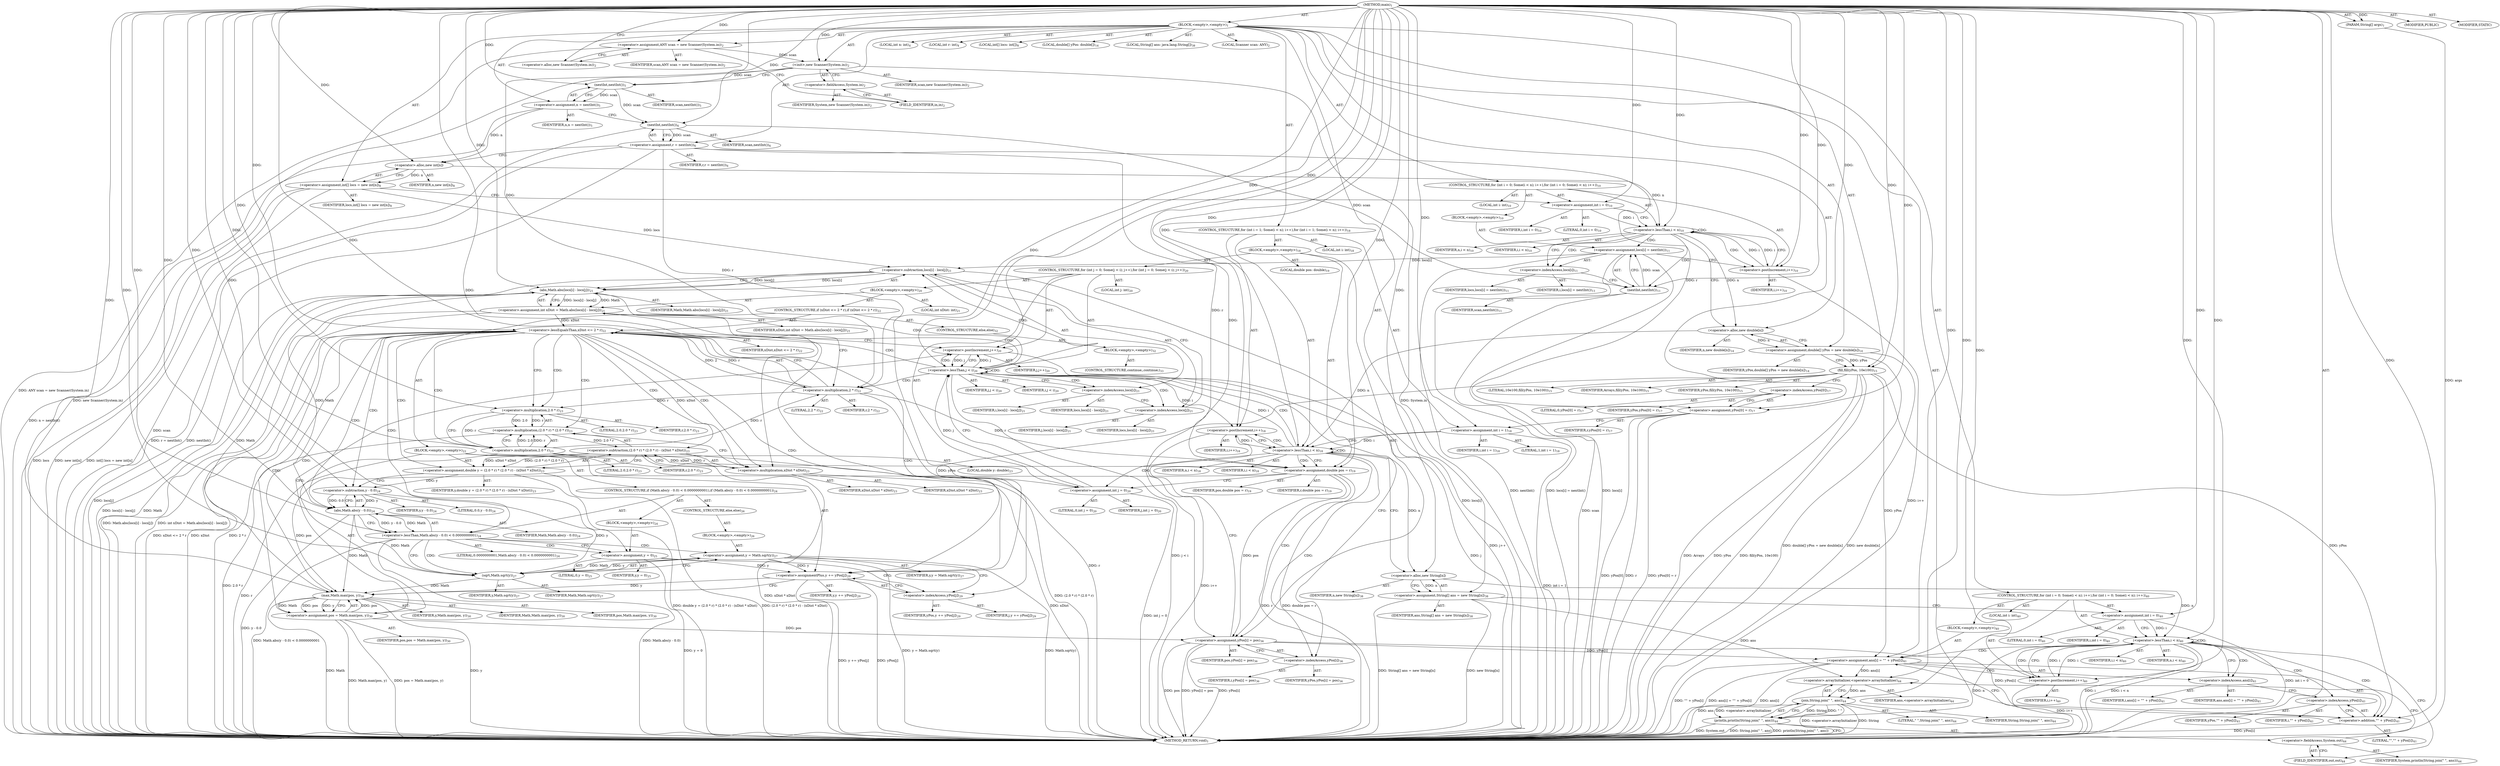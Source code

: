 digraph "main" {  
"19" [label = <(METHOD,main)<SUB>1</SUB>> ]
"20" [label = <(PARAM,String[] args)<SUB>1</SUB>> ]
"21" [label = <(BLOCK,&lt;empty&gt;,&lt;empty&gt;)<SUB>1</SUB>> ]
"4" [label = <(LOCAL,Scanner scan: ANY)<SUB>2</SUB>> ]
"22" [label = <(&lt;operator&gt;.assignment,ANY scan = new Scanner(System.in))<SUB>2</SUB>> ]
"23" [label = <(IDENTIFIER,scan,ANY scan = new Scanner(System.in))<SUB>2</SUB>> ]
"24" [label = <(&lt;operator&gt;.alloc,new Scanner(System.in))<SUB>2</SUB>> ]
"25" [label = <(&lt;init&gt;,new Scanner(System.in))<SUB>2</SUB>> ]
"3" [label = <(IDENTIFIER,scan,new Scanner(System.in))<SUB>2</SUB>> ]
"26" [label = <(&lt;operator&gt;.fieldAccess,System.in)<SUB>2</SUB>> ]
"27" [label = <(IDENTIFIER,System,new Scanner(System.in))<SUB>2</SUB>> ]
"28" [label = <(FIELD_IDENTIFIER,in,in)<SUB>2</SUB>> ]
"29" [label = <(LOCAL,int n: int)<SUB>4</SUB>> ]
"30" [label = <(LOCAL,int r: int)<SUB>4</SUB>> ]
"31" [label = <(&lt;operator&gt;.assignment,n = nextInt())<SUB>5</SUB>> ]
"32" [label = <(IDENTIFIER,n,n = nextInt())<SUB>5</SUB>> ]
"33" [label = <(nextInt,nextInt())<SUB>5</SUB>> ]
"34" [label = <(IDENTIFIER,scan,nextInt())<SUB>5</SUB>> ]
"35" [label = <(&lt;operator&gt;.assignment,r = nextInt())<SUB>6</SUB>> ]
"36" [label = <(IDENTIFIER,r,r = nextInt())<SUB>6</SUB>> ]
"37" [label = <(nextInt,nextInt())<SUB>6</SUB>> ]
"38" [label = <(IDENTIFIER,scan,nextInt())<SUB>6</SUB>> ]
"39" [label = <(LOCAL,int[] locs: int[])<SUB>8</SUB>> ]
"40" [label = <(&lt;operator&gt;.assignment,int[] locs = new int[n])<SUB>8</SUB>> ]
"41" [label = <(IDENTIFIER,locs,int[] locs = new int[n])<SUB>8</SUB>> ]
"42" [label = <(&lt;operator&gt;.alloc,new int[n])> ]
"43" [label = <(IDENTIFIER,n,new int[n])<SUB>8</SUB>> ]
"44" [label = <(CONTROL_STRUCTURE,for (int i = 0; Some(i &lt; n); i++),for (int i = 0; Some(i &lt; n); i++))<SUB>10</SUB>> ]
"45" [label = <(LOCAL,int i: int)<SUB>10</SUB>> ]
"46" [label = <(&lt;operator&gt;.assignment,int i = 0)<SUB>10</SUB>> ]
"47" [label = <(IDENTIFIER,i,int i = 0)<SUB>10</SUB>> ]
"48" [label = <(LITERAL,0,int i = 0)<SUB>10</SUB>> ]
"49" [label = <(&lt;operator&gt;.lessThan,i &lt; n)<SUB>10</SUB>> ]
"50" [label = <(IDENTIFIER,i,i &lt; n)<SUB>10</SUB>> ]
"51" [label = <(IDENTIFIER,n,i &lt; n)<SUB>10</SUB>> ]
"52" [label = <(&lt;operator&gt;.postIncrement,i++)<SUB>10</SUB>> ]
"53" [label = <(IDENTIFIER,i,i++)<SUB>10</SUB>> ]
"54" [label = <(BLOCK,&lt;empty&gt;,&lt;empty&gt;)<SUB>10</SUB>> ]
"55" [label = <(&lt;operator&gt;.assignment,locs[i] = nextInt())<SUB>11</SUB>> ]
"56" [label = <(&lt;operator&gt;.indexAccess,locs[i])<SUB>11</SUB>> ]
"57" [label = <(IDENTIFIER,locs,locs[i] = nextInt())<SUB>11</SUB>> ]
"58" [label = <(IDENTIFIER,i,locs[i] = nextInt())<SUB>11</SUB>> ]
"59" [label = <(nextInt,nextInt())<SUB>11</SUB>> ]
"60" [label = <(IDENTIFIER,scan,nextInt())<SUB>11</SUB>> ]
"61" [label = <(LOCAL,double[] yPos: double[])<SUB>14</SUB>> ]
"62" [label = <(&lt;operator&gt;.assignment,double[] yPos = new double[n])<SUB>14</SUB>> ]
"63" [label = <(IDENTIFIER,yPos,double[] yPos = new double[n])<SUB>14</SUB>> ]
"64" [label = <(&lt;operator&gt;.alloc,new double[n])> ]
"65" [label = <(IDENTIFIER,n,new double[n])<SUB>14</SUB>> ]
"66" [label = <(fill,fill(yPos, 10e100))<SUB>15</SUB>> ]
"67" [label = <(IDENTIFIER,Arrays,fill(yPos, 10e100))<SUB>15</SUB>> ]
"68" [label = <(IDENTIFIER,yPos,fill(yPos, 10e100))<SUB>15</SUB>> ]
"69" [label = <(LITERAL,10e100,fill(yPos, 10e100))<SUB>15</SUB>> ]
"70" [label = <(&lt;operator&gt;.assignment,yPos[0] = r)<SUB>17</SUB>> ]
"71" [label = <(&lt;operator&gt;.indexAccess,yPos[0])<SUB>17</SUB>> ]
"72" [label = <(IDENTIFIER,yPos,yPos[0] = r)<SUB>17</SUB>> ]
"73" [label = <(LITERAL,0,yPos[0] = r)<SUB>17</SUB>> ]
"74" [label = <(IDENTIFIER,r,yPos[0] = r)<SUB>17</SUB>> ]
"75" [label = <(CONTROL_STRUCTURE,for (int i = 1; Some(i &lt; n); i++),for (int i = 1; Some(i &lt; n); i++))<SUB>18</SUB>> ]
"76" [label = <(LOCAL,int i: int)<SUB>18</SUB>> ]
"77" [label = <(&lt;operator&gt;.assignment,int i = 1)<SUB>18</SUB>> ]
"78" [label = <(IDENTIFIER,i,int i = 1)<SUB>18</SUB>> ]
"79" [label = <(LITERAL,1,int i = 1)<SUB>18</SUB>> ]
"80" [label = <(&lt;operator&gt;.lessThan,i &lt; n)<SUB>18</SUB>> ]
"81" [label = <(IDENTIFIER,i,i &lt; n)<SUB>18</SUB>> ]
"82" [label = <(IDENTIFIER,n,i &lt; n)<SUB>18</SUB>> ]
"83" [label = <(&lt;operator&gt;.postIncrement,i++)<SUB>18</SUB>> ]
"84" [label = <(IDENTIFIER,i,i++)<SUB>18</SUB>> ]
"85" [label = <(BLOCK,&lt;empty&gt;,&lt;empty&gt;)<SUB>18</SUB>> ]
"86" [label = <(LOCAL,double pos: double)<SUB>19</SUB>> ]
"87" [label = <(&lt;operator&gt;.assignment,double pos = r)<SUB>19</SUB>> ]
"88" [label = <(IDENTIFIER,pos,double pos = r)<SUB>19</SUB>> ]
"89" [label = <(IDENTIFIER,r,double pos = r)<SUB>19</SUB>> ]
"90" [label = <(CONTROL_STRUCTURE,for (int j = 0; Some(j &lt; i); j++),for (int j = 0; Some(j &lt; i); j++))<SUB>20</SUB>> ]
"91" [label = <(LOCAL,int j: int)<SUB>20</SUB>> ]
"92" [label = <(&lt;operator&gt;.assignment,int j = 0)<SUB>20</SUB>> ]
"93" [label = <(IDENTIFIER,j,int j = 0)<SUB>20</SUB>> ]
"94" [label = <(LITERAL,0,int j = 0)<SUB>20</SUB>> ]
"95" [label = <(&lt;operator&gt;.lessThan,j &lt; i)<SUB>20</SUB>> ]
"96" [label = <(IDENTIFIER,j,j &lt; i)<SUB>20</SUB>> ]
"97" [label = <(IDENTIFIER,i,j &lt; i)<SUB>20</SUB>> ]
"98" [label = <(&lt;operator&gt;.postIncrement,j++)<SUB>20</SUB>> ]
"99" [label = <(IDENTIFIER,j,j++)<SUB>20</SUB>> ]
"100" [label = <(BLOCK,&lt;empty&gt;,&lt;empty&gt;)<SUB>20</SUB>> ]
"101" [label = <(LOCAL,int xDist: int)<SUB>21</SUB>> ]
"102" [label = <(&lt;operator&gt;.assignment,int xDist = Math.abs(locs[i] - locs[j]))<SUB>21</SUB>> ]
"103" [label = <(IDENTIFIER,xDist,int xDist = Math.abs(locs[i] - locs[j]))<SUB>21</SUB>> ]
"104" [label = <(abs,Math.abs(locs[i] - locs[j]))<SUB>21</SUB>> ]
"105" [label = <(IDENTIFIER,Math,Math.abs(locs[i] - locs[j]))<SUB>21</SUB>> ]
"106" [label = <(&lt;operator&gt;.subtraction,locs[i] - locs[j])<SUB>21</SUB>> ]
"107" [label = <(&lt;operator&gt;.indexAccess,locs[i])<SUB>21</SUB>> ]
"108" [label = <(IDENTIFIER,locs,locs[i] - locs[j])<SUB>21</SUB>> ]
"109" [label = <(IDENTIFIER,i,locs[i] - locs[j])<SUB>21</SUB>> ]
"110" [label = <(&lt;operator&gt;.indexAccess,locs[j])<SUB>21</SUB>> ]
"111" [label = <(IDENTIFIER,locs,locs[i] - locs[j])<SUB>21</SUB>> ]
"112" [label = <(IDENTIFIER,j,locs[i] - locs[j])<SUB>21</SUB>> ]
"113" [label = <(CONTROL_STRUCTURE,if (xDist &lt;= 2 * r),if (xDist &lt;= 2 * r))<SUB>22</SUB>> ]
"114" [label = <(&lt;operator&gt;.lessEqualsThan,xDist &lt;= 2 * r)<SUB>22</SUB>> ]
"115" [label = <(IDENTIFIER,xDist,xDist &lt;= 2 * r)<SUB>22</SUB>> ]
"116" [label = <(&lt;operator&gt;.multiplication,2 * r)<SUB>22</SUB>> ]
"117" [label = <(LITERAL,2,2 * r)<SUB>22</SUB>> ]
"118" [label = <(IDENTIFIER,r,2 * r)<SUB>22</SUB>> ]
"119" [label = <(BLOCK,&lt;empty&gt;,&lt;empty&gt;)<SUB>22</SUB>> ]
"120" [label = <(LOCAL,double y: double)<SUB>23</SUB>> ]
"121" [label = <(&lt;operator&gt;.assignment,double y = (2.0 * r) * (2.0 * r) - (xDist * xDist))<SUB>23</SUB>> ]
"122" [label = <(IDENTIFIER,y,double y = (2.0 * r) * (2.0 * r) - (xDist * xDist))<SUB>23</SUB>> ]
"123" [label = <(&lt;operator&gt;.subtraction,(2.0 * r) * (2.0 * r) - (xDist * xDist))<SUB>23</SUB>> ]
"124" [label = <(&lt;operator&gt;.multiplication,(2.0 * r) * (2.0 * r))<SUB>23</SUB>> ]
"125" [label = <(&lt;operator&gt;.multiplication,2.0 * r)<SUB>23</SUB>> ]
"126" [label = <(LITERAL,2.0,2.0 * r)<SUB>23</SUB>> ]
"127" [label = <(IDENTIFIER,r,2.0 * r)<SUB>23</SUB>> ]
"128" [label = <(&lt;operator&gt;.multiplication,2.0 * r)<SUB>23</SUB>> ]
"129" [label = <(LITERAL,2.0,2.0 * r)<SUB>23</SUB>> ]
"130" [label = <(IDENTIFIER,r,2.0 * r)<SUB>23</SUB>> ]
"131" [label = <(&lt;operator&gt;.multiplication,xDist * xDist)<SUB>23</SUB>> ]
"132" [label = <(IDENTIFIER,xDist,xDist * xDist)<SUB>23</SUB>> ]
"133" [label = <(IDENTIFIER,xDist,xDist * xDist)<SUB>23</SUB>> ]
"134" [label = <(CONTROL_STRUCTURE,if (Math.abs(y - 0.0) &lt; 0.0000000001),if (Math.abs(y - 0.0) &lt; 0.0000000001))<SUB>24</SUB>> ]
"135" [label = <(&lt;operator&gt;.lessThan,Math.abs(y - 0.0) &lt; 0.0000000001)<SUB>24</SUB>> ]
"136" [label = <(abs,Math.abs(y - 0.0))<SUB>24</SUB>> ]
"137" [label = <(IDENTIFIER,Math,Math.abs(y - 0.0))<SUB>24</SUB>> ]
"138" [label = <(&lt;operator&gt;.subtraction,y - 0.0)<SUB>24</SUB>> ]
"139" [label = <(IDENTIFIER,y,y - 0.0)<SUB>24</SUB>> ]
"140" [label = <(LITERAL,0.0,y - 0.0)<SUB>24</SUB>> ]
"141" [label = <(LITERAL,0.0000000001,Math.abs(y - 0.0) &lt; 0.0000000001)<SUB>24</SUB>> ]
"142" [label = <(BLOCK,&lt;empty&gt;,&lt;empty&gt;)<SUB>24</SUB>> ]
"143" [label = <(&lt;operator&gt;.assignment,y = 0)<SUB>25</SUB>> ]
"144" [label = <(IDENTIFIER,y,y = 0)<SUB>25</SUB>> ]
"145" [label = <(LITERAL,0,y = 0)<SUB>25</SUB>> ]
"146" [label = <(CONTROL_STRUCTURE,else,else)<SUB>26</SUB>> ]
"147" [label = <(BLOCK,&lt;empty&gt;,&lt;empty&gt;)<SUB>26</SUB>> ]
"148" [label = <(&lt;operator&gt;.assignment,y = Math.sqrt(y))<SUB>27</SUB>> ]
"149" [label = <(IDENTIFIER,y,y = Math.sqrt(y))<SUB>27</SUB>> ]
"150" [label = <(sqrt,Math.sqrt(y))<SUB>27</SUB>> ]
"151" [label = <(IDENTIFIER,Math,Math.sqrt(y))<SUB>27</SUB>> ]
"152" [label = <(IDENTIFIER,y,Math.sqrt(y))<SUB>27</SUB>> ]
"153" [label = <(&lt;operator&gt;.assignmentPlus,y += yPos[j])<SUB>29</SUB>> ]
"154" [label = <(IDENTIFIER,y,y += yPos[j])<SUB>29</SUB>> ]
"155" [label = <(&lt;operator&gt;.indexAccess,yPos[j])<SUB>29</SUB>> ]
"156" [label = <(IDENTIFIER,yPos,y += yPos[j])<SUB>29</SUB>> ]
"157" [label = <(IDENTIFIER,j,y += yPos[j])<SUB>29</SUB>> ]
"158" [label = <(&lt;operator&gt;.assignment,pos = Math.max(pos, y))<SUB>30</SUB>> ]
"159" [label = <(IDENTIFIER,pos,pos = Math.max(pos, y))<SUB>30</SUB>> ]
"160" [label = <(max,Math.max(pos, y))<SUB>30</SUB>> ]
"161" [label = <(IDENTIFIER,Math,Math.max(pos, y))<SUB>30</SUB>> ]
"162" [label = <(IDENTIFIER,pos,Math.max(pos, y))<SUB>30</SUB>> ]
"163" [label = <(IDENTIFIER,y,Math.max(pos, y))<SUB>30</SUB>> ]
"164" [label = <(CONTROL_STRUCTURE,else,else)<SUB>32</SUB>> ]
"165" [label = <(BLOCK,&lt;empty&gt;,&lt;empty&gt;)<SUB>32</SUB>> ]
"166" [label = <(CONTROL_STRUCTURE,continue;,continue;)<SUB>33</SUB>> ]
"167" [label = <(&lt;operator&gt;.assignment,yPos[i] = pos)<SUB>36</SUB>> ]
"168" [label = <(&lt;operator&gt;.indexAccess,yPos[i])<SUB>36</SUB>> ]
"169" [label = <(IDENTIFIER,yPos,yPos[i] = pos)<SUB>36</SUB>> ]
"170" [label = <(IDENTIFIER,i,yPos[i] = pos)<SUB>36</SUB>> ]
"171" [label = <(IDENTIFIER,pos,yPos[i] = pos)<SUB>36</SUB>> ]
"172" [label = <(LOCAL,String[] ans: java.lang.String[])<SUB>38</SUB>> ]
"173" [label = <(&lt;operator&gt;.assignment,String[] ans = new String[n])<SUB>38</SUB>> ]
"174" [label = <(IDENTIFIER,ans,String[] ans = new String[n])<SUB>38</SUB>> ]
"175" [label = <(&lt;operator&gt;.alloc,new String[n])> ]
"176" [label = <(IDENTIFIER,n,new String[n])<SUB>38</SUB>> ]
"177" [label = <(CONTROL_STRUCTURE,for (int i = 0; Some(i &lt; n); i++),for (int i = 0; Some(i &lt; n); i++))<SUB>40</SUB>> ]
"178" [label = <(LOCAL,int i: int)<SUB>40</SUB>> ]
"179" [label = <(&lt;operator&gt;.assignment,int i = 0)<SUB>40</SUB>> ]
"180" [label = <(IDENTIFIER,i,int i = 0)<SUB>40</SUB>> ]
"181" [label = <(LITERAL,0,int i = 0)<SUB>40</SUB>> ]
"182" [label = <(&lt;operator&gt;.lessThan,i &lt; n)<SUB>40</SUB>> ]
"183" [label = <(IDENTIFIER,i,i &lt; n)<SUB>40</SUB>> ]
"184" [label = <(IDENTIFIER,n,i &lt; n)<SUB>40</SUB>> ]
"185" [label = <(&lt;operator&gt;.postIncrement,i++)<SUB>40</SUB>> ]
"186" [label = <(IDENTIFIER,i,i++)<SUB>40</SUB>> ]
"187" [label = <(BLOCK,&lt;empty&gt;,&lt;empty&gt;)<SUB>40</SUB>> ]
"188" [label = <(&lt;operator&gt;.assignment,ans[i] = &quot;&quot; + yPos[i])<SUB>41</SUB>> ]
"189" [label = <(&lt;operator&gt;.indexAccess,ans[i])<SUB>41</SUB>> ]
"190" [label = <(IDENTIFIER,ans,ans[i] = &quot;&quot; + yPos[i])<SUB>41</SUB>> ]
"191" [label = <(IDENTIFIER,i,ans[i] = &quot;&quot; + yPos[i])<SUB>41</SUB>> ]
"192" [label = <(&lt;operator&gt;.addition,&quot;&quot; + yPos[i])<SUB>41</SUB>> ]
"193" [label = <(LITERAL,&quot;&quot;,&quot;&quot; + yPos[i])<SUB>41</SUB>> ]
"194" [label = <(&lt;operator&gt;.indexAccess,yPos[i])<SUB>41</SUB>> ]
"195" [label = <(IDENTIFIER,yPos,&quot;&quot; + yPos[i])<SUB>41</SUB>> ]
"196" [label = <(IDENTIFIER,i,&quot;&quot; + yPos[i])<SUB>41</SUB>> ]
"197" [label = <(println,println(String.join(&quot; &quot;, ans)))<SUB>44</SUB>> ]
"198" [label = <(&lt;operator&gt;.fieldAccess,System.out)<SUB>44</SUB>> ]
"199" [label = <(IDENTIFIER,System,println(String.join(&quot; &quot;, ans)))<SUB>44</SUB>> ]
"200" [label = <(FIELD_IDENTIFIER,out,out)<SUB>44</SUB>> ]
"201" [label = <(join,String.join(&quot; &quot;, ans))<SUB>44</SUB>> ]
"202" [label = <(IDENTIFIER,String,String.join(&quot; &quot;, ans))<SUB>44</SUB>> ]
"203" [label = <(LITERAL,&quot; &quot;,String.join(&quot; &quot;, ans))<SUB>44</SUB>> ]
"204" [label = <(&lt;operator&gt;.arrayInitializer,&lt;operator&gt;.arrayInitializer)<SUB>44</SUB>> ]
"205" [label = <(IDENTIFIER,ans,&lt;operator&gt;.arrayInitializer)<SUB>44</SUB>> ]
"206" [label = <(MODIFIER,PUBLIC)> ]
"207" [label = <(MODIFIER,STATIC)> ]
"208" [label = <(METHOD_RETURN,void)<SUB>1</SUB>> ]
  "19" -> "20"  [ label = "AST: "] 
  "19" -> "21"  [ label = "AST: "] 
  "19" -> "206"  [ label = "AST: "] 
  "19" -> "207"  [ label = "AST: "] 
  "19" -> "208"  [ label = "AST: "] 
  "21" -> "4"  [ label = "AST: "] 
  "21" -> "22"  [ label = "AST: "] 
  "21" -> "25"  [ label = "AST: "] 
  "21" -> "29"  [ label = "AST: "] 
  "21" -> "30"  [ label = "AST: "] 
  "21" -> "31"  [ label = "AST: "] 
  "21" -> "35"  [ label = "AST: "] 
  "21" -> "39"  [ label = "AST: "] 
  "21" -> "40"  [ label = "AST: "] 
  "21" -> "44"  [ label = "AST: "] 
  "21" -> "61"  [ label = "AST: "] 
  "21" -> "62"  [ label = "AST: "] 
  "21" -> "66"  [ label = "AST: "] 
  "21" -> "70"  [ label = "AST: "] 
  "21" -> "75"  [ label = "AST: "] 
  "21" -> "172"  [ label = "AST: "] 
  "21" -> "173"  [ label = "AST: "] 
  "21" -> "177"  [ label = "AST: "] 
  "21" -> "197"  [ label = "AST: "] 
  "22" -> "23"  [ label = "AST: "] 
  "22" -> "24"  [ label = "AST: "] 
  "25" -> "3"  [ label = "AST: "] 
  "25" -> "26"  [ label = "AST: "] 
  "26" -> "27"  [ label = "AST: "] 
  "26" -> "28"  [ label = "AST: "] 
  "31" -> "32"  [ label = "AST: "] 
  "31" -> "33"  [ label = "AST: "] 
  "33" -> "34"  [ label = "AST: "] 
  "35" -> "36"  [ label = "AST: "] 
  "35" -> "37"  [ label = "AST: "] 
  "37" -> "38"  [ label = "AST: "] 
  "40" -> "41"  [ label = "AST: "] 
  "40" -> "42"  [ label = "AST: "] 
  "42" -> "43"  [ label = "AST: "] 
  "44" -> "45"  [ label = "AST: "] 
  "44" -> "46"  [ label = "AST: "] 
  "44" -> "49"  [ label = "AST: "] 
  "44" -> "52"  [ label = "AST: "] 
  "44" -> "54"  [ label = "AST: "] 
  "46" -> "47"  [ label = "AST: "] 
  "46" -> "48"  [ label = "AST: "] 
  "49" -> "50"  [ label = "AST: "] 
  "49" -> "51"  [ label = "AST: "] 
  "52" -> "53"  [ label = "AST: "] 
  "54" -> "55"  [ label = "AST: "] 
  "55" -> "56"  [ label = "AST: "] 
  "55" -> "59"  [ label = "AST: "] 
  "56" -> "57"  [ label = "AST: "] 
  "56" -> "58"  [ label = "AST: "] 
  "59" -> "60"  [ label = "AST: "] 
  "62" -> "63"  [ label = "AST: "] 
  "62" -> "64"  [ label = "AST: "] 
  "64" -> "65"  [ label = "AST: "] 
  "66" -> "67"  [ label = "AST: "] 
  "66" -> "68"  [ label = "AST: "] 
  "66" -> "69"  [ label = "AST: "] 
  "70" -> "71"  [ label = "AST: "] 
  "70" -> "74"  [ label = "AST: "] 
  "71" -> "72"  [ label = "AST: "] 
  "71" -> "73"  [ label = "AST: "] 
  "75" -> "76"  [ label = "AST: "] 
  "75" -> "77"  [ label = "AST: "] 
  "75" -> "80"  [ label = "AST: "] 
  "75" -> "83"  [ label = "AST: "] 
  "75" -> "85"  [ label = "AST: "] 
  "77" -> "78"  [ label = "AST: "] 
  "77" -> "79"  [ label = "AST: "] 
  "80" -> "81"  [ label = "AST: "] 
  "80" -> "82"  [ label = "AST: "] 
  "83" -> "84"  [ label = "AST: "] 
  "85" -> "86"  [ label = "AST: "] 
  "85" -> "87"  [ label = "AST: "] 
  "85" -> "90"  [ label = "AST: "] 
  "85" -> "167"  [ label = "AST: "] 
  "87" -> "88"  [ label = "AST: "] 
  "87" -> "89"  [ label = "AST: "] 
  "90" -> "91"  [ label = "AST: "] 
  "90" -> "92"  [ label = "AST: "] 
  "90" -> "95"  [ label = "AST: "] 
  "90" -> "98"  [ label = "AST: "] 
  "90" -> "100"  [ label = "AST: "] 
  "92" -> "93"  [ label = "AST: "] 
  "92" -> "94"  [ label = "AST: "] 
  "95" -> "96"  [ label = "AST: "] 
  "95" -> "97"  [ label = "AST: "] 
  "98" -> "99"  [ label = "AST: "] 
  "100" -> "101"  [ label = "AST: "] 
  "100" -> "102"  [ label = "AST: "] 
  "100" -> "113"  [ label = "AST: "] 
  "102" -> "103"  [ label = "AST: "] 
  "102" -> "104"  [ label = "AST: "] 
  "104" -> "105"  [ label = "AST: "] 
  "104" -> "106"  [ label = "AST: "] 
  "106" -> "107"  [ label = "AST: "] 
  "106" -> "110"  [ label = "AST: "] 
  "107" -> "108"  [ label = "AST: "] 
  "107" -> "109"  [ label = "AST: "] 
  "110" -> "111"  [ label = "AST: "] 
  "110" -> "112"  [ label = "AST: "] 
  "113" -> "114"  [ label = "AST: "] 
  "113" -> "119"  [ label = "AST: "] 
  "113" -> "164"  [ label = "AST: "] 
  "114" -> "115"  [ label = "AST: "] 
  "114" -> "116"  [ label = "AST: "] 
  "116" -> "117"  [ label = "AST: "] 
  "116" -> "118"  [ label = "AST: "] 
  "119" -> "120"  [ label = "AST: "] 
  "119" -> "121"  [ label = "AST: "] 
  "119" -> "134"  [ label = "AST: "] 
  "119" -> "153"  [ label = "AST: "] 
  "119" -> "158"  [ label = "AST: "] 
  "121" -> "122"  [ label = "AST: "] 
  "121" -> "123"  [ label = "AST: "] 
  "123" -> "124"  [ label = "AST: "] 
  "123" -> "131"  [ label = "AST: "] 
  "124" -> "125"  [ label = "AST: "] 
  "124" -> "128"  [ label = "AST: "] 
  "125" -> "126"  [ label = "AST: "] 
  "125" -> "127"  [ label = "AST: "] 
  "128" -> "129"  [ label = "AST: "] 
  "128" -> "130"  [ label = "AST: "] 
  "131" -> "132"  [ label = "AST: "] 
  "131" -> "133"  [ label = "AST: "] 
  "134" -> "135"  [ label = "AST: "] 
  "134" -> "142"  [ label = "AST: "] 
  "134" -> "146"  [ label = "AST: "] 
  "135" -> "136"  [ label = "AST: "] 
  "135" -> "141"  [ label = "AST: "] 
  "136" -> "137"  [ label = "AST: "] 
  "136" -> "138"  [ label = "AST: "] 
  "138" -> "139"  [ label = "AST: "] 
  "138" -> "140"  [ label = "AST: "] 
  "142" -> "143"  [ label = "AST: "] 
  "143" -> "144"  [ label = "AST: "] 
  "143" -> "145"  [ label = "AST: "] 
  "146" -> "147"  [ label = "AST: "] 
  "147" -> "148"  [ label = "AST: "] 
  "148" -> "149"  [ label = "AST: "] 
  "148" -> "150"  [ label = "AST: "] 
  "150" -> "151"  [ label = "AST: "] 
  "150" -> "152"  [ label = "AST: "] 
  "153" -> "154"  [ label = "AST: "] 
  "153" -> "155"  [ label = "AST: "] 
  "155" -> "156"  [ label = "AST: "] 
  "155" -> "157"  [ label = "AST: "] 
  "158" -> "159"  [ label = "AST: "] 
  "158" -> "160"  [ label = "AST: "] 
  "160" -> "161"  [ label = "AST: "] 
  "160" -> "162"  [ label = "AST: "] 
  "160" -> "163"  [ label = "AST: "] 
  "164" -> "165"  [ label = "AST: "] 
  "165" -> "166"  [ label = "AST: "] 
  "167" -> "168"  [ label = "AST: "] 
  "167" -> "171"  [ label = "AST: "] 
  "168" -> "169"  [ label = "AST: "] 
  "168" -> "170"  [ label = "AST: "] 
  "173" -> "174"  [ label = "AST: "] 
  "173" -> "175"  [ label = "AST: "] 
  "175" -> "176"  [ label = "AST: "] 
  "177" -> "178"  [ label = "AST: "] 
  "177" -> "179"  [ label = "AST: "] 
  "177" -> "182"  [ label = "AST: "] 
  "177" -> "185"  [ label = "AST: "] 
  "177" -> "187"  [ label = "AST: "] 
  "179" -> "180"  [ label = "AST: "] 
  "179" -> "181"  [ label = "AST: "] 
  "182" -> "183"  [ label = "AST: "] 
  "182" -> "184"  [ label = "AST: "] 
  "185" -> "186"  [ label = "AST: "] 
  "187" -> "188"  [ label = "AST: "] 
  "188" -> "189"  [ label = "AST: "] 
  "188" -> "192"  [ label = "AST: "] 
  "189" -> "190"  [ label = "AST: "] 
  "189" -> "191"  [ label = "AST: "] 
  "192" -> "193"  [ label = "AST: "] 
  "192" -> "194"  [ label = "AST: "] 
  "194" -> "195"  [ label = "AST: "] 
  "194" -> "196"  [ label = "AST: "] 
  "197" -> "198"  [ label = "AST: "] 
  "197" -> "201"  [ label = "AST: "] 
  "198" -> "199"  [ label = "AST: "] 
  "198" -> "200"  [ label = "AST: "] 
  "201" -> "202"  [ label = "AST: "] 
  "201" -> "203"  [ label = "AST: "] 
  "201" -> "204"  [ label = "AST: "] 
  "204" -> "205"  [ label = "AST: "] 
  "22" -> "28"  [ label = "CFG: "] 
  "25" -> "33"  [ label = "CFG: "] 
  "31" -> "37"  [ label = "CFG: "] 
  "35" -> "42"  [ label = "CFG: "] 
  "40" -> "46"  [ label = "CFG: "] 
  "62" -> "66"  [ label = "CFG: "] 
  "66" -> "71"  [ label = "CFG: "] 
  "70" -> "77"  [ label = "CFG: "] 
  "173" -> "179"  [ label = "CFG: "] 
  "197" -> "208"  [ label = "CFG: "] 
  "24" -> "22"  [ label = "CFG: "] 
  "26" -> "25"  [ label = "CFG: "] 
  "33" -> "31"  [ label = "CFG: "] 
  "37" -> "35"  [ label = "CFG: "] 
  "42" -> "40"  [ label = "CFG: "] 
  "46" -> "49"  [ label = "CFG: "] 
  "49" -> "56"  [ label = "CFG: "] 
  "49" -> "64"  [ label = "CFG: "] 
  "52" -> "49"  [ label = "CFG: "] 
  "64" -> "62"  [ label = "CFG: "] 
  "71" -> "70"  [ label = "CFG: "] 
  "77" -> "80"  [ label = "CFG: "] 
  "80" -> "87"  [ label = "CFG: "] 
  "80" -> "175"  [ label = "CFG: "] 
  "83" -> "80"  [ label = "CFG: "] 
  "175" -> "173"  [ label = "CFG: "] 
  "179" -> "182"  [ label = "CFG: "] 
  "182" -> "189"  [ label = "CFG: "] 
  "182" -> "200"  [ label = "CFG: "] 
  "185" -> "182"  [ label = "CFG: "] 
  "198" -> "204"  [ label = "CFG: "] 
  "201" -> "197"  [ label = "CFG: "] 
  "28" -> "26"  [ label = "CFG: "] 
  "55" -> "52"  [ label = "CFG: "] 
  "87" -> "92"  [ label = "CFG: "] 
  "167" -> "83"  [ label = "CFG: "] 
  "188" -> "185"  [ label = "CFG: "] 
  "200" -> "198"  [ label = "CFG: "] 
  "204" -> "201"  [ label = "CFG: "] 
  "56" -> "59"  [ label = "CFG: "] 
  "59" -> "55"  [ label = "CFG: "] 
  "92" -> "95"  [ label = "CFG: "] 
  "95" -> "107"  [ label = "CFG: "] 
  "95" -> "168"  [ label = "CFG: "] 
  "98" -> "95"  [ label = "CFG: "] 
  "168" -> "167"  [ label = "CFG: "] 
  "189" -> "194"  [ label = "CFG: "] 
  "192" -> "188"  [ label = "CFG: "] 
  "102" -> "116"  [ label = "CFG: "] 
  "194" -> "192"  [ label = "CFG: "] 
  "104" -> "102"  [ label = "CFG: "] 
  "114" -> "125"  [ label = "CFG: "] 
  "114" -> "98"  [ label = "CFG: "] 
  "106" -> "104"  [ label = "CFG: "] 
  "116" -> "114"  [ label = "CFG: "] 
  "121" -> "138"  [ label = "CFG: "] 
  "153" -> "160"  [ label = "CFG: "] 
  "158" -> "98"  [ label = "CFG: "] 
  "107" -> "110"  [ label = "CFG: "] 
  "110" -> "106"  [ label = "CFG: "] 
  "123" -> "121"  [ label = "CFG: "] 
  "135" -> "143"  [ label = "CFG: "] 
  "135" -> "150"  [ label = "CFG: "] 
  "155" -> "153"  [ label = "CFG: "] 
  "160" -> "158"  [ label = "CFG: "] 
  "124" -> "131"  [ label = "CFG: "] 
  "131" -> "123"  [ label = "CFG: "] 
  "136" -> "135"  [ label = "CFG: "] 
  "143" -> "155"  [ label = "CFG: "] 
  "125" -> "128"  [ label = "CFG: "] 
  "128" -> "124"  [ label = "CFG: "] 
  "138" -> "136"  [ label = "CFG: "] 
  "148" -> "155"  [ label = "CFG: "] 
  "150" -> "148"  [ label = "CFG: "] 
  "19" -> "24"  [ label = "CFG: "] 
  "20" -> "208"  [ label = "DDG: args"] 
  "22" -> "208"  [ label = "DDG: ANY scan = new Scanner(System.in)"] 
  "25" -> "208"  [ label = "DDG: System.in"] 
  "25" -> "208"  [ label = "DDG: new Scanner(System.in)"] 
  "31" -> "208"  [ label = "DDG: n = nextInt()"] 
  "37" -> "208"  [ label = "DDG: scan"] 
  "35" -> "208"  [ label = "DDG: nextInt()"] 
  "35" -> "208"  [ label = "DDG: r = nextInt()"] 
  "40" -> "208"  [ label = "DDG: locs"] 
  "40" -> "208"  [ label = "DDG: new int[n]"] 
  "40" -> "208"  [ label = "DDG: int[] locs = new int[n]"] 
  "62" -> "208"  [ label = "DDG: new double[n]"] 
  "62" -> "208"  [ label = "DDG: double[] yPos = new double[n]"] 
  "66" -> "208"  [ label = "DDG: yPos"] 
  "66" -> "208"  [ label = "DDG: fill(yPos, 10e100)"] 
  "70" -> "208"  [ label = "DDG: yPos[0]"] 
  "70" -> "208"  [ label = "DDG: r"] 
  "70" -> "208"  [ label = "DDG: yPos[0] = r"] 
  "77" -> "208"  [ label = "DDG: int i = 1"] 
  "173" -> "208"  [ label = "DDG: new String[n]"] 
  "173" -> "208"  [ label = "DDG: String[] ans = new String[n]"] 
  "179" -> "208"  [ label = "DDG: int i = 0"] 
  "182" -> "208"  [ label = "DDG: i"] 
  "182" -> "208"  [ label = "DDG: n"] 
  "182" -> "208"  [ label = "DDG: i &lt; n"] 
  "197" -> "208"  [ label = "DDG: System.out"] 
  "204" -> "208"  [ label = "DDG: ans"] 
  "201" -> "208"  [ label = "DDG: &lt;operator&gt;.arrayInitializer"] 
  "197" -> "208"  [ label = "DDG: String.join(&quot; &quot;, ans)"] 
  "197" -> "208"  [ label = "DDG: println(String.join(&quot; &quot;, ans))"] 
  "188" -> "208"  [ label = "DDG: ans[i]"] 
  "192" -> "208"  [ label = "DDG: yPos[i]"] 
  "188" -> "208"  [ label = "DDG: &quot;&quot; + yPos[i]"] 
  "188" -> "208"  [ label = "DDG: ans[i] = &quot;&quot; + yPos[i]"] 
  "185" -> "208"  [ label = "DDG: i++"] 
  "87" -> "208"  [ label = "DDG: r"] 
  "87" -> "208"  [ label = "DDG: double pos = r"] 
  "92" -> "208"  [ label = "DDG: int j = 0"] 
  "95" -> "208"  [ label = "DDG: j"] 
  "95" -> "208"  [ label = "DDG: j &lt; i"] 
  "167" -> "208"  [ label = "DDG: yPos[i]"] 
  "167" -> "208"  [ label = "DDG: pos"] 
  "167" -> "208"  [ label = "DDG: yPos[i] = pos"] 
  "83" -> "208"  [ label = "DDG: i++"] 
  "104" -> "208"  [ label = "DDG: Math"] 
  "106" -> "208"  [ label = "DDG: locs[i]"] 
  "106" -> "208"  [ label = "DDG: locs[j]"] 
  "104" -> "208"  [ label = "DDG: locs[i] - locs[j]"] 
  "102" -> "208"  [ label = "DDG: Math.abs(locs[i] - locs[j])"] 
  "102" -> "208"  [ label = "DDG: int xDist = Math.abs(locs[i] - locs[j])"] 
  "114" -> "208"  [ label = "DDG: xDist"] 
  "116" -> "208"  [ label = "DDG: r"] 
  "114" -> "208"  [ label = "DDG: 2 * r"] 
  "114" -> "208"  [ label = "DDG: xDist &lt;= 2 * r"] 
  "124" -> "208"  [ label = "DDG: 2.0 * r"] 
  "128" -> "208"  [ label = "DDG: r"] 
  "123" -> "208"  [ label = "DDG: (2.0 * r) * (2.0 * r)"] 
  "131" -> "208"  [ label = "DDG: xDist"] 
  "123" -> "208"  [ label = "DDG: xDist * xDist"] 
  "121" -> "208"  [ label = "DDG: (2.0 * r) * (2.0 * r) - (xDist * xDist)"] 
  "121" -> "208"  [ label = "DDG: double y = (2.0 * r) * (2.0 * r) - (xDist * xDist)"] 
  "136" -> "208"  [ label = "DDG: y - 0.0"] 
  "135" -> "208"  [ label = "DDG: Math.abs(y - 0.0)"] 
  "135" -> "208"  [ label = "DDG: Math.abs(y - 0.0) &lt; 0.0000000001"] 
  "148" -> "208"  [ label = "DDG: Math.sqrt(y)"] 
  "148" -> "208"  [ label = "DDG: y = Math.sqrt(y)"] 
  "143" -> "208"  [ label = "DDG: y = 0"] 
  "153" -> "208"  [ label = "DDG: yPos[j]"] 
  "153" -> "208"  [ label = "DDG: y += yPos[j]"] 
  "160" -> "208"  [ label = "DDG: Math"] 
  "160" -> "208"  [ label = "DDG: y"] 
  "158" -> "208"  [ label = "DDG: Math.max(pos, y)"] 
  "158" -> "208"  [ label = "DDG: pos = Math.max(pos, y)"] 
  "98" -> "208"  [ label = "DDG: j++"] 
  "55" -> "208"  [ label = "DDG: locs[i]"] 
  "59" -> "208"  [ label = "DDG: scan"] 
  "55" -> "208"  [ label = "DDG: nextInt()"] 
  "55" -> "208"  [ label = "DDG: locs[i] = nextInt()"] 
  "52" -> "208"  [ label = "DDG: i++"] 
  "201" -> "208"  [ label = "DDG: String"] 
  "66" -> "208"  [ label = "DDG: Arrays"] 
  "19" -> "20"  [ label = "DDG: "] 
  "19" -> "22"  [ label = "DDG: "] 
  "33" -> "31"  [ label = "DDG: scan"] 
  "37" -> "35"  [ label = "DDG: scan"] 
  "42" -> "40"  [ label = "DDG: n"] 
  "64" -> "62"  [ label = "DDG: n"] 
  "35" -> "70"  [ label = "DDG: r"] 
  "19" -> "70"  [ label = "DDG: "] 
  "175" -> "173"  [ label = "DDG: n"] 
  "22" -> "25"  [ label = "DDG: scan"] 
  "19" -> "25"  [ label = "DDG: "] 
  "19" -> "46"  [ label = "DDG: "] 
  "19" -> "66"  [ label = "DDG: "] 
  "62" -> "66"  [ label = "DDG: yPos"] 
  "19" -> "77"  [ label = "DDG: "] 
  "19" -> "179"  [ label = "DDG: "] 
  "201" -> "197"  [ label = "DDG: String"] 
  "201" -> "197"  [ label = "DDG: &quot; &quot;"] 
  "201" -> "197"  [ label = "DDG: &lt;operator&gt;.arrayInitializer"] 
  "25" -> "33"  [ label = "DDG: scan"] 
  "19" -> "33"  [ label = "DDG: "] 
  "33" -> "37"  [ label = "DDG: scan"] 
  "19" -> "37"  [ label = "DDG: "] 
  "31" -> "42"  [ label = "DDG: n"] 
  "19" -> "42"  [ label = "DDG: "] 
  "46" -> "49"  [ label = "DDG: i"] 
  "52" -> "49"  [ label = "DDG: i"] 
  "19" -> "49"  [ label = "DDG: "] 
  "42" -> "49"  [ label = "DDG: n"] 
  "49" -> "52"  [ label = "DDG: i"] 
  "19" -> "52"  [ label = "DDG: "] 
  "59" -> "55"  [ label = "DDG: scan"] 
  "49" -> "64"  [ label = "DDG: n"] 
  "19" -> "64"  [ label = "DDG: "] 
  "77" -> "80"  [ label = "DDG: i"] 
  "83" -> "80"  [ label = "DDG: i"] 
  "19" -> "80"  [ label = "DDG: "] 
  "64" -> "80"  [ label = "DDG: n"] 
  "95" -> "83"  [ label = "DDG: i"] 
  "19" -> "83"  [ label = "DDG: "] 
  "116" -> "87"  [ label = "DDG: r"] 
  "128" -> "87"  [ label = "DDG: r"] 
  "19" -> "87"  [ label = "DDG: "] 
  "35" -> "87"  [ label = "DDG: r"] 
  "87" -> "167"  [ label = "DDG: pos"] 
  "158" -> "167"  [ label = "DDG: pos"] 
  "19" -> "167"  [ label = "DDG: "] 
  "80" -> "175"  [ label = "DDG: n"] 
  "19" -> "175"  [ label = "DDG: "] 
  "179" -> "182"  [ label = "DDG: i"] 
  "185" -> "182"  [ label = "DDG: i"] 
  "19" -> "182"  [ label = "DDG: "] 
  "175" -> "182"  [ label = "DDG: n"] 
  "182" -> "185"  [ label = "DDG: i"] 
  "19" -> "185"  [ label = "DDG: "] 
  "19" -> "188"  [ label = "DDG: "] 
  "66" -> "188"  [ label = "DDG: yPos"] 
  "167" -> "188"  [ label = "DDG: yPos[i]"] 
  "19" -> "201"  [ label = "DDG: "] 
  "204" -> "201"  [ label = "DDG: ans"] 
  "19" -> "92"  [ label = "DDG: "] 
  "173" -> "204"  [ label = "DDG: ans"] 
  "188" -> "204"  [ label = "DDG: ans[i]"] 
  "19" -> "204"  [ label = "DDG: "] 
  "37" -> "59"  [ label = "DDG: scan"] 
  "19" -> "59"  [ label = "DDG: "] 
  "92" -> "95"  [ label = "DDG: j"] 
  "98" -> "95"  [ label = "DDG: j"] 
  "19" -> "95"  [ label = "DDG: "] 
  "80" -> "95"  [ label = "DDG: i"] 
  "95" -> "98"  [ label = "DDG: j"] 
  "19" -> "98"  [ label = "DDG: "] 
  "104" -> "102"  [ label = "DDG: Math"] 
  "104" -> "102"  [ label = "DDG: locs[i] - locs[j]"] 
  "19" -> "192"  [ label = "DDG: "] 
  "66" -> "192"  [ label = "DDG: yPos"] 
  "167" -> "192"  [ label = "DDG: yPos[i]"] 
  "160" -> "104"  [ label = "DDG: Math"] 
  "19" -> "104"  [ label = "DDG: "] 
  "106" -> "104"  [ label = "DDG: locs[i]"] 
  "106" -> "104"  [ label = "DDG: locs[j]"] 
  "102" -> "114"  [ label = "DDG: xDist"] 
  "19" -> "114"  [ label = "DDG: "] 
  "116" -> "114"  [ label = "DDG: 2"] 
  "116" -> "114"  [ label = "DDG: r"] 
  "123" -> "121"  [ label = "DDG: (2.0 * r) * (2.0 * r)"] 
  "123" -> "121"  [ label = "DDG: xDist * xDist"] 
  "66" -> "153"  [ label = "DDG: yPos"] 
  "160" -> "158"  [ label = "DDG: Math"] 
  "160" -> "158"  [ label = "DDG: pos"] 
  "160" -> "158"  [ label = "DDG: y"] 
  "40" -> "106"  [ label = "DDG: locs"] 
  "55" -> "106"  [ label = "DDG: locs[i]"] 
  "19" -> "116"  [ label = "DDG: "] 
  "128" -> "116"  [ label = "DDG: r"] 
  "35" -> "116"  [ label = "DDG: r"] 
  "148" -> "153"  [ label = "DDG: y"] 
  "143" -> "153"  [ label = "DDG: y"] 
  "19" -> "153"  [ label = "DDG: "] 
  "124" -> "123"  [ label = "DDG: 2.0 * r"] 
  "131" -> "123"  [ label = "DDG: xDist"] 
  "136" -> "135"  [ label = "DDG: Math"] 
  "136" -> "135"  [ label = "DDG: y - 0.0"] 
  "19" -> "135"  [ label = "DDG: "] 
  "19" -> "143"  [ label = "DDG: "] 
  "136" -> "160"  [ label = "DDG: Math"] 
  "150" -> "160"  [ label = "DDG: Math"] 
  "19" -> "160"  [ label = "DDG: "] 
  "87" -> "160"  [ label = "DDG: pos"] 
  "158" -> "160"  [ label = "DDG: pos"] 
  "153" -> "160"  [ label = "DDG: y"] 
  "125" -> "124"  [ label = "DDG: 2.0"] 
  "125" -> "124"  [ label = "DDG: r"] 
  "128" -> "124"  [ label = "DDG: 2.0"] 
  "128" -> "124"  [ label = "DDG: r"] 
  "114" -> "131"  [ label = "DDG: xDist"] 
  "19" -> "131"  [ label = "DDG: "] 
  "104" -> "136"  [ label = "DDG: Math"] 
  "19" -> "136"  [ label = "DDG: "] 
  "138" -> "136"  [ label = "DDG: y"] 
  "138" -> "136"  [ label = "DDG: 0.0"] 
  "150" -> "148"  [ label = "DDG: Math"] 
  "150" -> "148"  [ label = "DDG: y"] 
  "19" -> "125"  [ label = "DDG: "] 
  "116" -> "125"  [ label = "DDG: r"] 
  "19" -> "128"  [ label = "DDG: "] 
  "125" -> "128"  [ label = "DDG: r"] 
  "121" -> "138"  [ label = "DDG: y"] 
  "19" -> "138"  [ label = "DDG: "] 
  "136" -> "150"  [ label = "DDG: Math"] 
  "19" -> "150"  [ label = "DDG: "] 
  "138" -> "150"  [ label = "DDG: y"] 
  "49" -> "52"  [ label = "CDG: "] 
  "49" -> "56"  [ label = "CDG: "] 
  "49" -> "59"  [ label = "CDG: "] 
  "49" -> "49"  [ label = "CDG: "] 
  "49" -> "55"  [ label = "CDG: "] 
  "80" -> "167"  [ label = "CDG: "] 
  "80" -> "95"  [ label = "CDG: "] 
  "80" -> "92"  [ label = "CDG: "] 
  "80" -> "168"  [ label = "CDG: "] 
  "80" -> "87"  [ label = "CDG: "] 
  "80" -> "80"  [ label = "CDG: "] 
  "80" -> "83"  [ label = "CDG: "] 
  "182" -> "188"  [ label = "CDG: "] 
  "182" -> "192"  [ label = "CDG: "] 
  "182" -> "185"  [ label = "CDG: "] 
  "182" -> "189"  [ label = "CDG: "] 
  "182" -> "194"  [ label = "CDG: "] 
  "182" -> "182"  [ label = "CDG: "] 
  "95" -> "107"  [ label = "CDG: "] 
  "95" -> "98"  [ label = "CDG: "] 
  "95" -> "102"  [ label = "CDG: "] 
  "95" -> "114"  [ label = "CDG: "] 
  "95" -> "104"  [ label = "CDG: "] 
  "95" -> "95"  [ label = "CDG: "] 
  "95" -> "116"  [ label = "CDG: "] 
  "95" -> "106"  [ label = "CDG: "] 
  "95" -> "110"  [ label = "CDG: "] 
  "114" -> "136"  [ label = "CDG: "] 
  "114" -> "128"  [ label = "CDG: "] 
  "114" -> "131"  [ label = "CDG: "] 
  "114" -> "121"  [ label = "CDG: "] 
  "114" -> "153"  [ label = "CDG: "] 
  "114" -> "138"  [ label = "CDG: "] 
  "114" -> "155"  [ label = "CDG: "] 
  "114" -> "158"  [ label = "CDG: "] 
  "114" -> "160"  [ label = "CDG: "] 
  "114" -> "123"  [ label = "CDG: "] 
  "114" -> "135"  [ label = "CDG: "] 
  "114" -> "124"  [ label = "CDG: "] 
  "114" -> "125"  [ label = "CDG: "] 
  "135" -> "150"  [ label = "CDG: "] 
  "135" -> "148"  [ label = "CDG: "] 
  "135" -> "143"  [ label = "CDG: "] 
}
